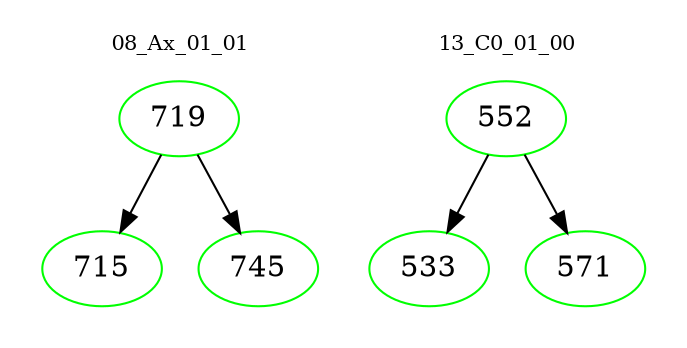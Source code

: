 digraph{
subgraph cluster_0 {
color = white
label = "08_Ax_01_01";
fontsize=10;
T0_719 [label="719", color="green"]
T0_719 -> T0_715 [color="black"]
T0_715 [label="715", color="green"]
T0_719 -> T0_745 [color="black"]
T0_745 [label="745", color="green"]
}
subgraph cluster_1 {
color = white
label = "13_C0_01_00";
fontsize=10;
T1_552 [label="552", color="green"]
T1_552 -> T1_533 [color="black"]
T1_533 [label="533", color="green"]
T1_552 -> T1_571 [color="black"]
T1_571 [label="571", color="green"]
}
}
